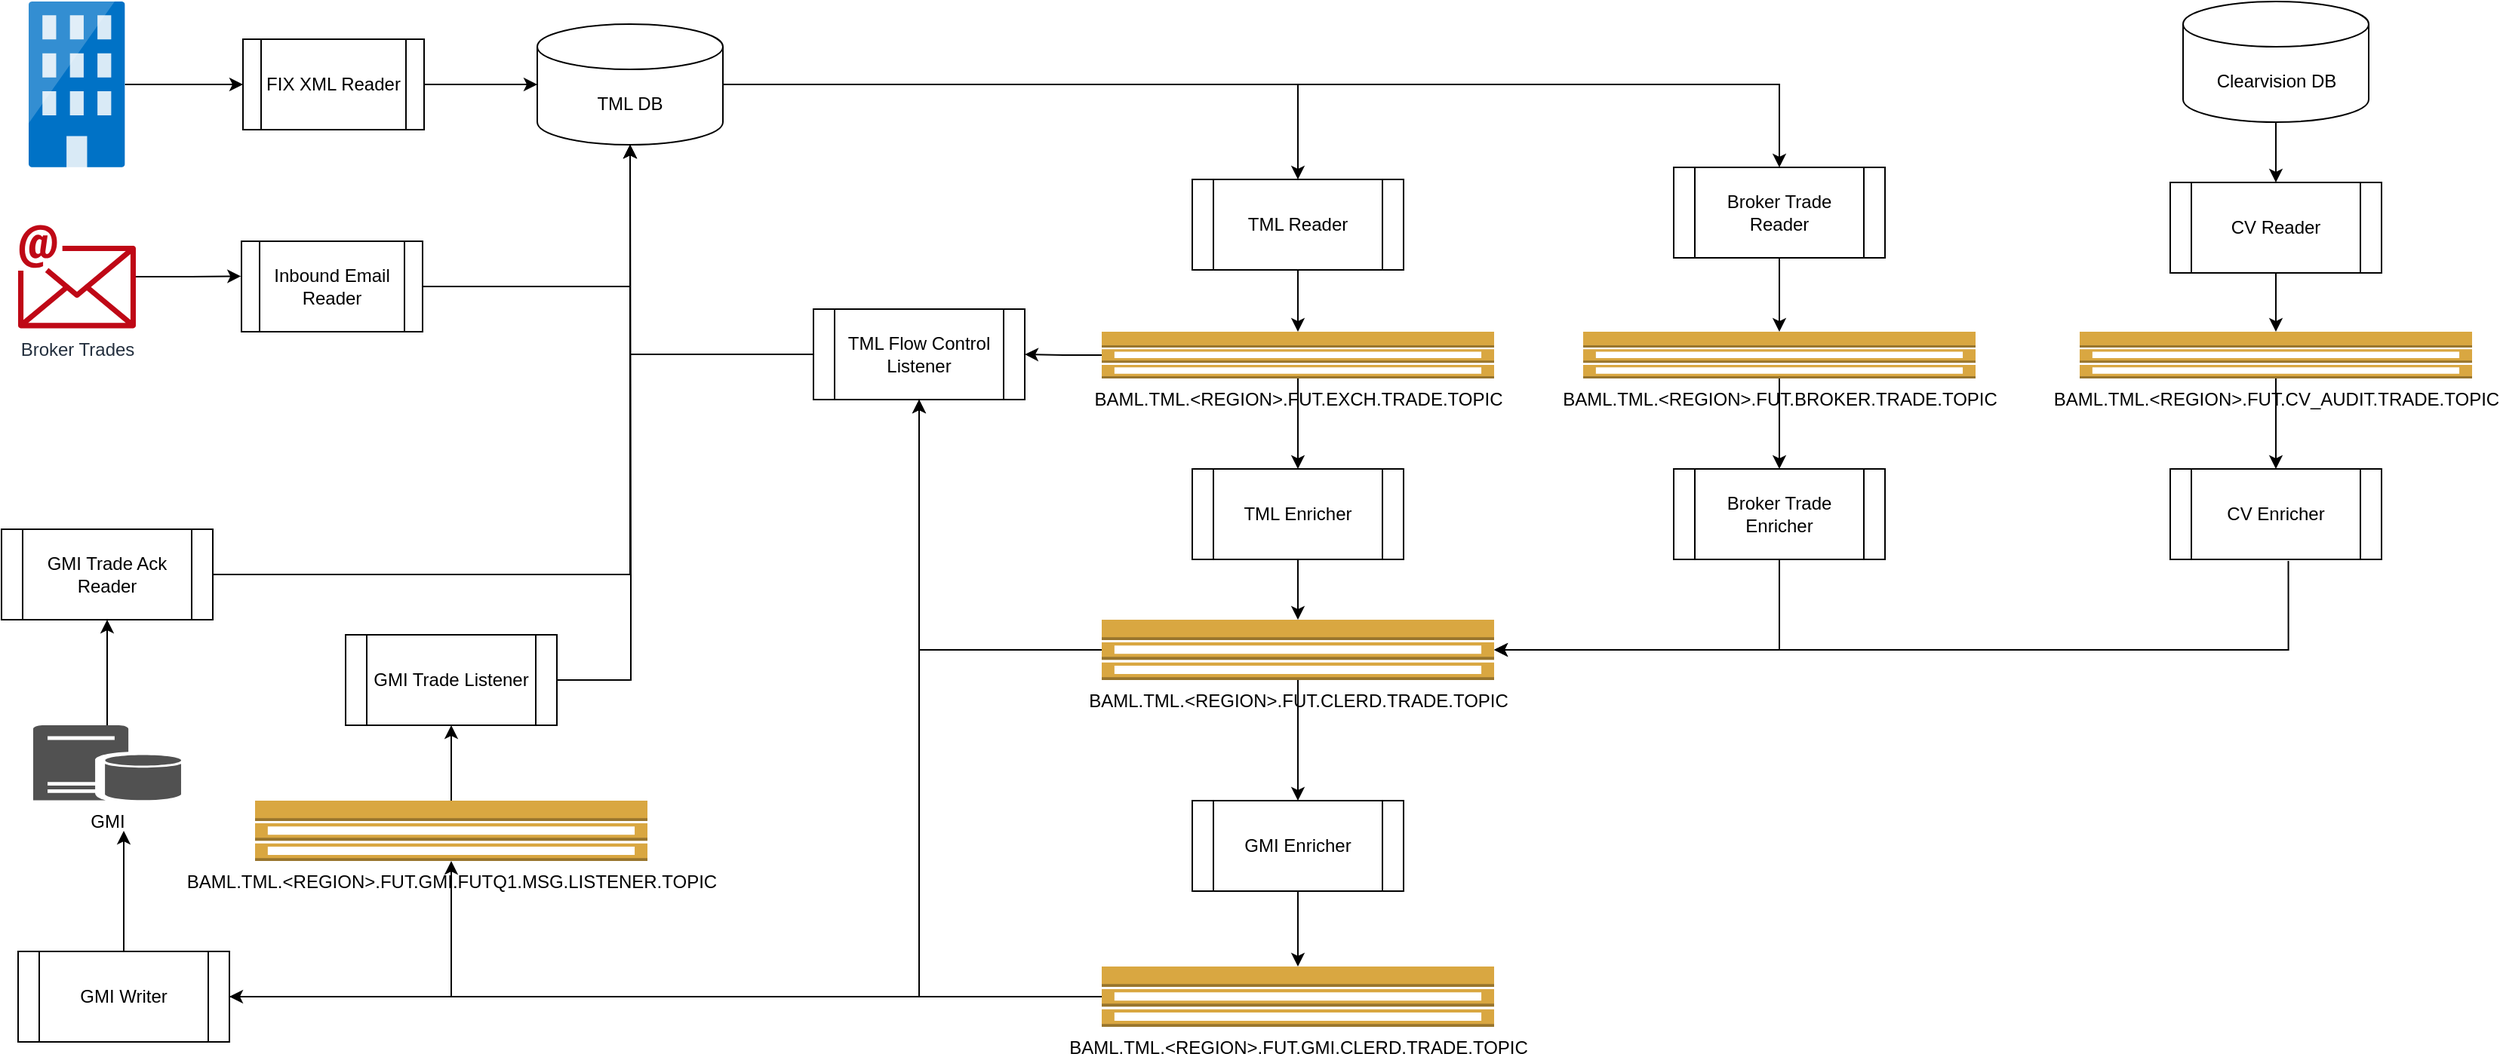 <mxfile version="20.2.7" type="github"><diagram id="PMDCf0eCeXsTgxq0mYfW" name="Page-1"><mxGraphModel dx="1038" dy="571" grid="1" gridSize="10" guides="1" tooltips="1" connect="1" arrows="1" fold="1" page="1" pageScale="1" pageWidth="850" pageHeight="1100" math="0" shadow="0"><root><mxCell id="0"/><mxCell id="1" parent="0"/><mxCell id="5zPMXHN6zPWMjGAq7Ipi-11" style="edgeStyle=orthogonalEdgeStyle;rounded=0;orthogonalLoop=1;jettySize=auto;html=1;" parent="1" source="eMKEe_HtgLUZS_T3OwCT-7" target="5zPMXHN6zPWMjGAq7Ipi-10" edge="1"><mxGeometry relative="1" as="geometry"/></mxCell><mxCell id="5zPMXHN6zPWMjGAq7Ipi-56" style="edgeStyle=orthogonalEdgeStyle;rounded=0;orthogonalLoop=1;jettySize=auto;html=1;exitX=1;exitY=0.5;exitDx=0;exitDy=0;exitPerimeter=0;entryX=0.5;entryY=0;entryDx=0;entryDy=0;" parent="1" source="eMKEe_HtgLUZS_T3OwCT-7" target="5zPMXHN6zPWMjGAq7Ipi-54" edge="1"><mxGeometry relative="1" as="geometry"/></mxCell><mxCell id="eMKEe_HtgLUZS_T3OwCT-7" value="TML DB" style="shape=cylinder3;whiteSpace=wrap;html=1;boundedLbl=1;backgroundOutline=1;size=15;" parent="1" vertex="1"><mxGeometry x="437" y="35" width="123" height="80" as="geometry"/></mxCell><mxCell id="5zPMXHN6zPWMjGAq7Ipi-4" style="edgeStyle=orthogonalEdgeStyle;rounded=0;orthogonalLoop=1;jettySize=auto;html=1;entryX=0;entryY=0.5;entryDx=0;entryDy=0;" parent="1" source="5zPMXHN6zPWMjGAq7Ipi-1" target="5zPMXHN6zPWMjGAq7Ipi-2" edge="1"><mxGeometry relative="1" as="geometry"/></mxCell><mxCell id="5zPMXHN6zPWMjGAq7Ipi-1" value="" style="sketch=0;aspect=fixed;html=1;points=[];align=center;image;fontSize=12;image=img/lib/mscae/Exchange_On_premises_Access.svg;" parent="1" vertex="1"><mxGeometry x="100" y="20" width="63.8" height="110" as="geometry"/></mxCell><mxCell id="5zPMXHN6zPWMjGAq7Ipi-3" style="edgeStyle=orthogonalEdgeStyle;rounded=0;orthogonalLoop=1;jettySize=auto;html=1;" parent="1" source="5zPMXHN6zPWMjGAq7Ipi-2" target="eMKEe_HtgLUZS_T3OwCT-7" edge="1"><mxGeometry relative="1" as="geometry"/></mxCell><mxCell id="5zPMXHN6zPWMjGAq7Ipi-2" value="FIX XML Reader" style="shape=process;whiteSpace=wrap;html=1;backgroundOutline=1;" parent="1" vertex="1"><mxGeometry x="242" y="45" width="120" height="60" as="geometry"/></mxCell><mxCell id="5zPMXHN6zPWMjGAq7Ipi-8" style="edgeStyle=orthogonalEdgeStyle;rounded=0;orthogonalLoop=1;jettySize=auto;html=1;entryX=-0.003;entryY=0.387;entryDx=0;entryDy=0;entryPerimeter=0;" parent="1" source="5zPMXHN6zPWMjGAq7Ipi-5" target="5zPMXHN6zPWMjGAq7Ipi-7" edge="1"><mxGeometry relative="1" as="geometry"/></mxCell><mxCell id="5zPMXHN6zPWMjGAq7Ipi-5" value="Broker Trades" style="sketch=0;outlineConnect=0;fontColor=#232F3E;gradientColor=none;fillColor=#BF0816;strokeColor=none;dashed=0;verticalLabelPosition=bottom;verticalAlign=top;align=center;html=1;fontSize=12;fontStyle=0;aspect=fixed;shape=mxgraph.aws4.email;" parent="1" vertex="1"><mxGeometry x="93" y="168" width="78" height="69" as="geometry"/></mxCell><mxCell id="5zPMXHN6zPWMjGAq7Ipi-9" style="edgeStyle=orthogonalEdgeStyle;rounded=0;orthogonalLoop=1;jettySize=auto;html=1;entryX=0.5;entryY=1;entryDx=0;entryDy=0;entryPerimeter=0;" parent="1" source="5zPMXHN6zPWMjGAq7Ipi-7" target="eMKEe_HtgLUZS_T3OwCT-7" edge="1"><mxGeometry relative="1" as="geometry"/></mxCell><mxCell id="5zPMXHN6zPWMjGAq7Ipi-7" value="Inbound Email Reader" style="shape=process;whiteSpace=wrap;html=1;backgroundOutline=1;" parent="1" vertex="1"><mxGeometry x="241" y="179" width="120" height="60" as="geometry"/></mxCell><mxCell id="5zPMXHN6zPWMjGAq7Ipi-13" style="edgeStyle=orthogonalEdgeStyle;rounded=0;orthogonalLoop=1;jettySize=auto;html=1;" parent="1" source="5zPMXHN6zPWMjGAq7Ipi-10" target="5zPMXHN6zPWMjGAq7Ipi-12" edge="1"><mxGeometry relative="1" as="geometry"/></mxCell><mxCell id="5zPMXHN6zPWMjGAq7Ipi-10" value="TML Reader" style="shape=process;whiteSpace=wrap;html=1;backgroundOutline=1;" parent="1" vertex="1"><mxGeometry x="871" y="138" width="140" height="60" as="geometry"/></mxCell><mxCell id="5zPMXHN6zPWMjGAq7Ipi-21" style="edgeStyle=orthogonalEdgeStyle;rounded=0;orthogonalLoop=1;jettySize=auto;html=1;" parent="1" source="5zPMXHN6zPWMjGAq7Ipi-12" target="5zPMXHN6zPWMjGAq7Ipi-14" edge="1"><mxGeometry relative="1" as="geometry"/></mxCell><mxCell id="5zPMXHN6zPWMjGAq7Ipi-46" style="edgeStyle=orthogonalEdgeStyle;rounded=0;orthogonalLoop=1;jettySize=auto;html=1;entryX=1;entryY=0.5;entryDx=0;entryDy=0;" parent="1" source="5zPMXHN6zPWMjGAq7Ipi-12" target="5zPMXHN6zPWMjGAq7Ipi-45" edge="1"><mxGeometry relative="1" as="geometry"/></mxCell><mxCell id="5zPMXHN6zPWMjGAq7Ipi-12" value="BAML.TML.&amp;lt;REGION&amp;gt;.FUT.EXCH.TRADE.TOPIC" style="outlineConnect=0;dashed=0;verticalLabelPosition=bottom;verticalAlign=top;align=center;html=1;shape=mxgraph.aws3.topic_2;fillColor=#D9A741;gradientColor=none;" parent="1" vertex="1"><mxGeometry x="811" y="239" width="260" height="31" as="geometry"/></mxCell><mxCell id="5zPMXHN6zPWMjGAq7Ipi-22" style="edgeStyle=orthogonalEdgeStyle;rounded=0;orthogonalLoop=1;jettySize=auto;html=1;entryX=0.5;entryY=0;entryDx=0;entryDy=0;entryPerimeter=0;" parent="1" source="5zPMXHN6zPWMjGAq7Ipi-14" target="5zPMXHN6zPWMjGAq7Ipi-15" edge="1"><mxGeometry relative="1" as="geometry"/></mxCell><mxCell id="5zPMXHN6zPWMjGAq7Ipi-14" value="TML Enricher" style="shape=process;whiteSpace=wrap;html=1;backgroundOutline=1;" parent="1" vertex="1"><mxGeometry x="871" y="330" width="140" height="60" as="geometry"/></mxCell><mxCell id="5zPMXHN6zPWMjGAq7Ipi-23" style="edgeStyle=orthogonalEdgeStyle;rounded=0;orthogonalLoop=1;jettySize=auto;html=1;entryX=0.5;entryY=0;entryDx=0;entryDy=0;" parent="1" source="5zPMXHN6zPWMjGAq7Ipi-15" target="5zPMXHN6zPWMjGAq7Ipi-16" edge="1"><mxGeometry relative="1" as="geometry"/></mxCell><mxCell id="5zPMXHN6zPWMjGAq7Ipi-47" style="edgeStyle=orthogonalEdgeStyle;rounded=0;orthogonalLoop=1;jettySize=auto;html=1;entryX=0.5;entryY=1;entryDx=0;entryDy=0;" parent="1" source="5zPMXHN6zPWMjGAq7Ipi-15" target="5zPMXHN6zPWMjGAq7Ipi-45" edge="1"><mxGeometry relative="1" as="geometry"/></mxCell><mxCell id="5zPMXHN6zPWMjGAq7Ipi-15" value="BAML.TML.&amp;lt;REGION&amp;gt;.FUT.CLERD.TRADE.TOPIC" style="outlineConnect=0;dashed=0;verticalLabelPosition=bottom;verticalAlign=top;align=center;html=1;shape=mxgraph.aws3.topic_2;fillColor=#D9A741;gradientColor=none;" parent="1" vertex="1"><mxGeometry x="811" y="430" width="260" height="40" as="geometry"/></mxCell><mxCell id="5zPMXHN6zPWMjGAq7Ipi-24" style="edgeStyle=orthogonalEdgeStyle;rounded=0;orthogonalLoop=1;jettySize=auto;html=1;entryX=0.5;entryY=0;entryDx=0;entryDy=0;entryPerimeter=0;" parent="1" source="5zPMXHN6zPWMjGAq7Ipi-16" target="5zPMXHN6zPWMjGAq7Ipi-17" edge="1"><mxGeometry relative="1" as="geometry"/></mxCell><mxCell id="5zPMXHN6zPWMjGAq7Ipi-16" value="GMI Enricher" style="shape=process;whiteSpace=wrap;html=1;backgroundOutline=1;" parent="1" vertex="1"><mxGeometry x="871" y="550" width="140" height="60" as="geometry"/></mxCell><mxCell id="5zPMXHN6zPWMjGAq7Ipi-25" style="edgeStyle=orthogonalEdgeStyle;rounded=0;orthogonalLoop=1;jettySize=auto;html=1;" parent="1" source="5zPMXHN6zPWMjGAq7Ipi-17" target="5zPMXHN6zPWMjGAq7Ipi-20" edge="1"><mxGeometry relative="1" as="geometry"/></mxCell><mxCell id="5zPMXHN6zPWMjGAq7Ipi-48" style="edgeStyle=orthogonalEdgeStyle;rounded=0;orthogonalLoop=1;jettySize=auto;html=1;entryX=0.5;entryY=1;entryDx=0;entryDy=0;" parent="1" source="5zPMXHN6zPWMjGAq7Ipi-17" target="5zPMXHN6zPWMjGAq7Ipi-45" edge="1"><mxGeometry relative="1" as="geometry"><mxPoint x="690" y="180" as="targetPoint"/></mxGeometry></mxCell><mxCell id="5zPMXHN6zPWMjGAq7Ipi-17" value="BAML.TML.&amp;lt;REGION&amp;gt;.FUT.GMI.CLERD.TRADE.TOPIC" style="outlineConnect=0;dashed=0;verticalLabelPosition=bottom;verticalAlign=top;align=center;html=1;shape=mxgraph.aws3.topic_2;fillColor=#D9A741;gradientColor=none;" parent="1" vertex="1"><mxGeometry x="811" y="660" width="260" height="40" as="geometry"/></mxCell><mxCell id="5zPMXHN6zPWMjGAq7Ipi-27" style="edgeStyle=orthogonalEdgeStyle;rounded=0;orthogonalLoop=1;jettySize=auto;html=1;" parent="1" source="5zPMXHN6zPWMjGAq7Ipi-20" edge="1"><mxGeometry relative="1" as="geometry"><mxPoint x="163" y="570" as="targetPoint"/></mxGeometry></mxCell><mxCell id="5zPMXHN6zPWMjGAq7Ipi-40" style="edgeStyle=orthogonalEdgeStyle;rounded=0;orthogonalLoop=1;jettySize=auto;html=1;" parent="1" source="5zPMXHN6zPWMjGAq7Ipi-20" target="5zPMXHN6zPWMjGAq7Ipi-39" edge="1"><mxGeometry relative="1" as="geometry"/></mxCell><mxCell id="5zPMXHN6zPWMjGAq7Ipi-20" value="GMI Writer" style="shape=process;whiteSpace=wrap;html=1;backgroundOutline=1;" parent="1" vertex="1"><mxGeometry x="93" y="650" width="140" height="60" as="geometry"/></mxCell><mxCell id="5zPMXHN6zPWMjGAq7Ipi-29" style="edgeStyle=orthogonalEdgeStyle;rounded=0;orthogonalLoop=1;jettySize=auto;html=1;entryX=0.5;entryY=1;entryDx=0;entryDy=0;" parent="1" source="5zPMXHN6zPWMjGAq7Ipi-26" target="5zPMXHN6zPWMjGAq7Ipi-28" edge="1"><mxGeometry relative="1" as="geometry"/></mxCell><mxCell id="5zPMXHN6zPWMjGAq7Ipi-26" value="GMI" style="sketch=0;pointerEvents=1;shadow=0;dashed=0;html=1;strokeColor=none;labelPosition=center;verticalLabelPosition=bottom;verticalAlign=top;align=center;fillColor=#515151;shape=mxgraph.mscae.enterprise.database_server" parent="1" vertex="1"><mxGeometry x="103" y="500" width="98" height="50" as="geometry"/></mxCell><mxCell id="5zPMXHN6zPWMjGAq7Ipi-30" style="edgeStyle=orthogonalEdgeStyle;rounded=0;orthogonalLoop=1;jettySize=auto;html=1;entryX=0.5;entryY=1;entryDx=0;entryDy=0;entryPerimeter=0;" parent="1" source="5zPMXHN6zPWMjGAq7Ipi-28" target="eMKEe_HtgLUZS_T3OwCT-7" edge="1"><mxGeometry relative="1" as="geometry"/></mxCell><mxCell id="5zPMXHN6zPWMjGAq7Ipi-28" value="GMI Trade Ack Reader" style="shape=process;whiteSpace=wrap;html=1;backgroundOutline=1;" parent="1" vertex="1"><mxGeometry x="82" y="370" width="140" height="60" as="geometry"/></mxCell><mxCell id="5zPMXHN6zPWMjGAq7Ipi-33" style="edgeStyle=orthogonalEdgeStyle;rounded=0;orthogonalLoop=1;jettySize=auto;html=1;" parent="1" source="5zPMXHN6zPWMjGAq7Ipi-31" target="5zPMXHN6zPWMjGAq7Ipi-32" edge="1"><mxGeometry relative="1" as="geometry"/></mxCell><mxCell id="5zPMXHN6zPWMjGAq7Ipi-31" value="Clearvision DB" style="shape=cylinder3;whiteSpace=wrap;html=1;boundedLbl=1;backgroundOutline=1;size=15;" parent="1" vertex="1"><mxGeometry x="1527.5" y="20" width="123" height="80" as="geometry"/></mxCell><mxCell id="5zPMXHN6zPWMjGAq7Ipi-35" style="edgeStyle=orthogonalEdgeStyle;rounded=0;orthogonalLoop=1;jettySize=auto;html=1;" parent="1" source="5zPMXHN6zPWMjGAq7Ipi-32" target="5zPMXHN6zPWMjGAq7Ipi-34" edge="1"><mxGeometry relative="1" as="geometry"/></mxCell><mxCell id="5zPMXHN6zPWMjGAq7Ipi-32" value="CV Reader" style="shape=process;whiteSpace=wrap;html=1;backgroundOutline=1;" parent="1" vertex="1"><mxGeometry x="1519" y="140" width="140" height="60" as="geometry"/></mxCell><mxCell id="5zPMXHN6zPWMjGAq7Ipi-37" style="edgeStyle=orthogonalEdgeStyle;rounded=0;orthogonalLoop=1;jettySize=auto;html=1;entryX=0.5;entryY=0;entryDx=0;entryDy=0;" parent="1" source="5zPMXHN6zPWMjGAq7Ipi-34" target="5zPMXHN6zPWMjGAq7Ipi-36" edge="1"><mxGeometry relative="1" as="geometry"/></mxCell><mxCell id="5zPMXHN6zPWMjGAq7Ipi-34" value="BAML.TML.&amp;lt;REGION&amp;gt;.FUT.CV_AUDIT.TRADE.TOPIC" style="outlineConnect=0;dashed=0;verticalLabelPosition=bottom;verticalAlign=top;align=center;html=1;shape=mxgraph.aws3.topic_2;fillColor=#D9A741;gradientColor=none;" parent="1" vertex="1"><mxGeometry x="1459" y="239" width="260" height="31" as="geometry"/></mxCell><mxCell id="5zPMXHN6zPWMjGAq7Ipi-38" style="edgeStyle=orthogonalEdgeStyle;rounded=0;orthogonalLoop=1;jettySize=auto;html=1;exitX=0.559;exitY=1.017;exitDx=0;exitDy=0;exitPerimeter=0;" parent="1" source="5zPMXHN6zPWMjGAq7Ipi-36" target="5zPMXHN6zPWMjGAq7Ipi-15" edge="1"><mxGeometry relative="1" as="geometry"><Array as="points"><mxPoint x="1597" y="450"/></Array></mxGeometry></mxCell><mxCell id="5zPMXHN6zPWMjGAq7Ipi-36" value="CV Enricher" style="shape=process;whiteSpace=wrap;html=1;backgroundOutline=1;" parent="1" vertex="1"><mxGeometry x="1519" y="330" width="140" height="60" as="geometry"/></mxCell><mxCell id="5zPMXHN6zPWMjGAq7Ipi-43" style="edgeStyle=orthogonalEdgeStyle;rounded=0;orthogonalLoop=1;jettySize=auto;html=1;entryX=0.5;entryY=1;entryDx=0;entryDy=0;" parent="1" source="5zPMXHN6zPWMjGAq7Ipi-39" target="5zPMXHN6zPWMjGAq7Ipi-42" edge="1"><mxGeometry relative="1" as="geometry"/></mxCell><mxCell id="5zPMXHN6zPWMjGAq7Ipi-39" value="BAML.TML.&amp;lt;REGION&amp;gt;.FUT.GMI.FUTQ1.MSG.LISTENER.TOPIC" style="outlineConnect=0;dashed=0;verticalLabelPosition=bottom;verticalAlign=top;align=center;html=1;shape=mxgraph.aws3.topic_2;fillColor=#D9A741;gradientColor=none;" parent="1" vertex="1"><mxGeometry x="250" y="550" width="260" height="40" as="geometry"/></mxCell><mxCell id="5zPMXHN6zPWMjGAq7Ipi-44" style="edgeStyle=orthogonalEdgeStyle;rounded=0;orthogonalLoop=1;jettySize=auto;html=1;entryX=0.5;entryY=1;entryDx=0;entryDy=0;entryPerimeter=0;" parent="1" source="5zPMXHN6zPWMjGAq7Ipi-42" target="eMKEe_HtgLUZS_T3OwCT-7" edge="1"><mxGeometry relative="1" as="geometry"><Array as="points"><mxPoint x="499" y="470"/><mxPoint x="499" y="400"/></Array></mxGeometry></mxCell><mxCell id="5zPMXHN6zPWMjGAq7Ipi-42" value="GMI Trade Listener" style="shape=process;whiteSpace=wrap;html=1;backgroundOutline=1;" parent="1" vertex="1"><mxGeometry x="310" y="440" width="140" height="60" as="geometry"/></mxCell><mxCell id="5zPMXHN6zPWMjGAq7Ipi-49" style="edgeStyle=orthogonalEdgeStyle;rounded=0;orthogonalLoop=1;jettySize=auto;html=1;entryX=0.5;entryY=1;entryDx=0;entryDy=0;entryPerimeter=0;" parent="1" source="5zPMXHN6zPWMjGAq7Ipi-45" target="eMKEe_HtgLUZS_T3OwCT-7" edge="1"><mxGeometry relative="1" as="geometry"/></mxCell><mxCell id="5zPMXHN6zPWMjGAq7Ipi-45" value="TML Flow Control Listener" style="shape=process;whiteSpace=wrap;html=1;backgroundOutline=1;" parent="1" vertex="1"><mxGeometry x="620" y="224" width="140" height="60" as="geometry"/></mxCell><mxCell id="5zPMXHN6zPWMjGAq7Ipi-53" style="edgeStyle=orthogonalEdgeStyle;rounded=0;orthogonalLoop=1;jettySize=auto;html=1;entryX=0.5;entryY=0;entryDx=0;entryDy=0;" parent="1" source="5zPMXHN6zPWMjGAq7Ipi-50" target="5zPMXHN6zPWMjGAq7Ipi-51" edge="1"><mxGeometry relative="1" as="geometry"/></mxCell><mxCell id="5zPMXHN6zPWMjGAq7Ipi-50" value="BAML.TML.&amp;lt;REGION&amp;gt;.FUT.BROKER.TRADE.TOPIC" style="outlineConnect=0;dashed=0;verticalLabelPosition=bottom;verticalAlign=top;align=center;html=1;shape=mxgraph.aws3.topic_2;fillColor=#D9A741;gradientColor=none;" parent="1" vertex="1"><mxGeometry x="1130" y="239" width="260" height="31" as="geometry"/></mxCell><mxCell id="5zPMXHN6zPWMjGAq7Ipi-52" style="edgeStyle=orthogonalEdgeStyle;rounded=0;orthogonalLoop=1;jettySize=auto;html=1;entryX=1;entryY=0.5;entryDx=0;entryDy=0;entryPerimeter=0;" parent="1" source="5zPMXHN6zPWMjGAq7Ipi-51" target="5zPMXHN6zPWMjGAq7Ipi-15" edge="1"><mxGeometry relative="1" as="geometry"><Array as="points"><mxPoint x="1260" y="450"/></Array></mxGeometry></mxCell><mxCell id="5zPMXHN6zPWMjGAq7Ipi-51" value="Broker Trade Enricher" style="shape=process;whiteSpace=wrap;html=1;backgroundOutline=1;" parent="1" vertex="1"><mxGeometry x="1190" y="330" width="140" height="60" as="geometry"/></mxCell><mxCell id="5zPMXHN6zPWMjGAq7Ipi-55" style="edgeStyle=orthogonalEdgeStyle;rounded=0;orthogonalLoop=1;jettySize=auto;html=1;entryX=0.5;entryY=0;entryDx=0;entryDy=0;entryPerimeter=0;" parent="1" source="5zPMXHN6zPWMjGAq7Ipi-54" target="5zPMXHN6zPWMjGAq7Ipi-50" edge="1"><mxGeometry relative="1" as="geometry"/></mxCell><mxCell id="5zPMXHN6zPWMjGAq7Ipi-54" value="Broker Trade Reader" style="shape=process;whiteSpace=wrap;html=1;backgroundOutline=1;" parent="1" vertex="1"><mxGeometry x="1190" y="130" width="140" height="60" as="geometry"/></mxCell></root></mxGraphModel></diagram></mxfile>